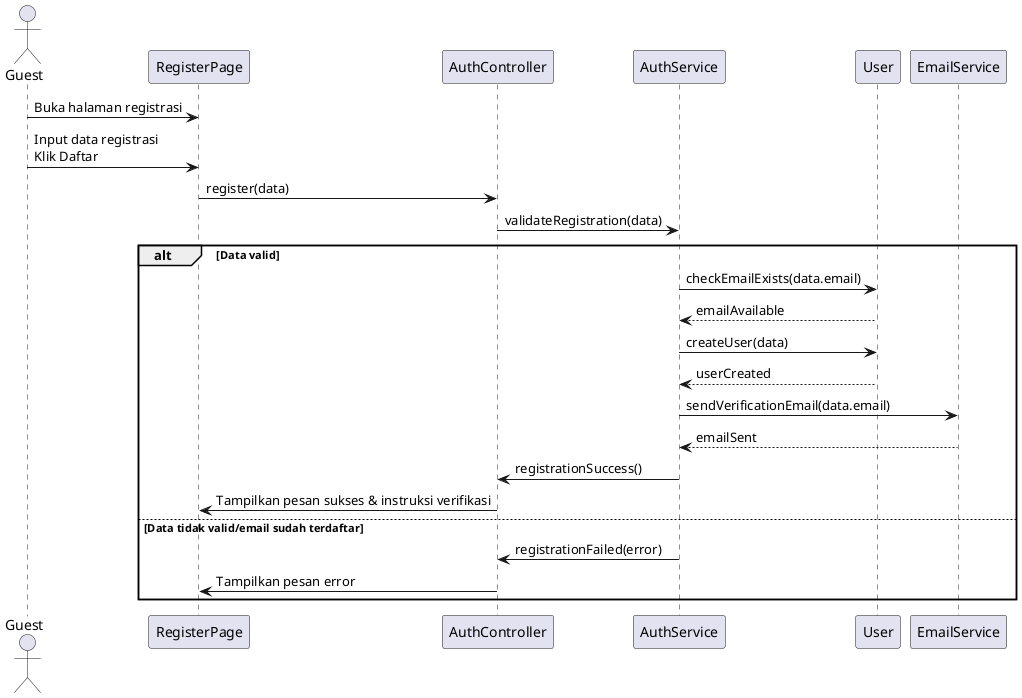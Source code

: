 @startuml
actor Guest as User
participant "RegisterPage" as UI
participant "AuthController" as Controller
participant "AuthService" as Service
participant "User" as Entity
participant "EmailService" as Email

User -> UI : Buka halaman registrasi
User -> UI : Input data registrasi\nKlik Daftar
UI -> Controller : register(data)
Controller -> Service : validateRegistration(data)
alt Data valid
    Service -> Entity : checkEmailExists(data.email)
    Entity --> Service : emailAvailable
    Service -> Entity : createUser(data)
    Entity --> Service : userCreated
    Service -> Email : sendVerificationEmail(data.email)
    Email --> Service : emailSent
    Service -> Controller : registrationSuccess()
    Controller -> UI : Tampilkan pesan sukses & instruksi verifikasi
else Data tidak valid/email sudah terdaftar
    Service -> Controller : registrationFailed(error)
    Controller -> UI : Tampilkan pesan error
end
@enduml
